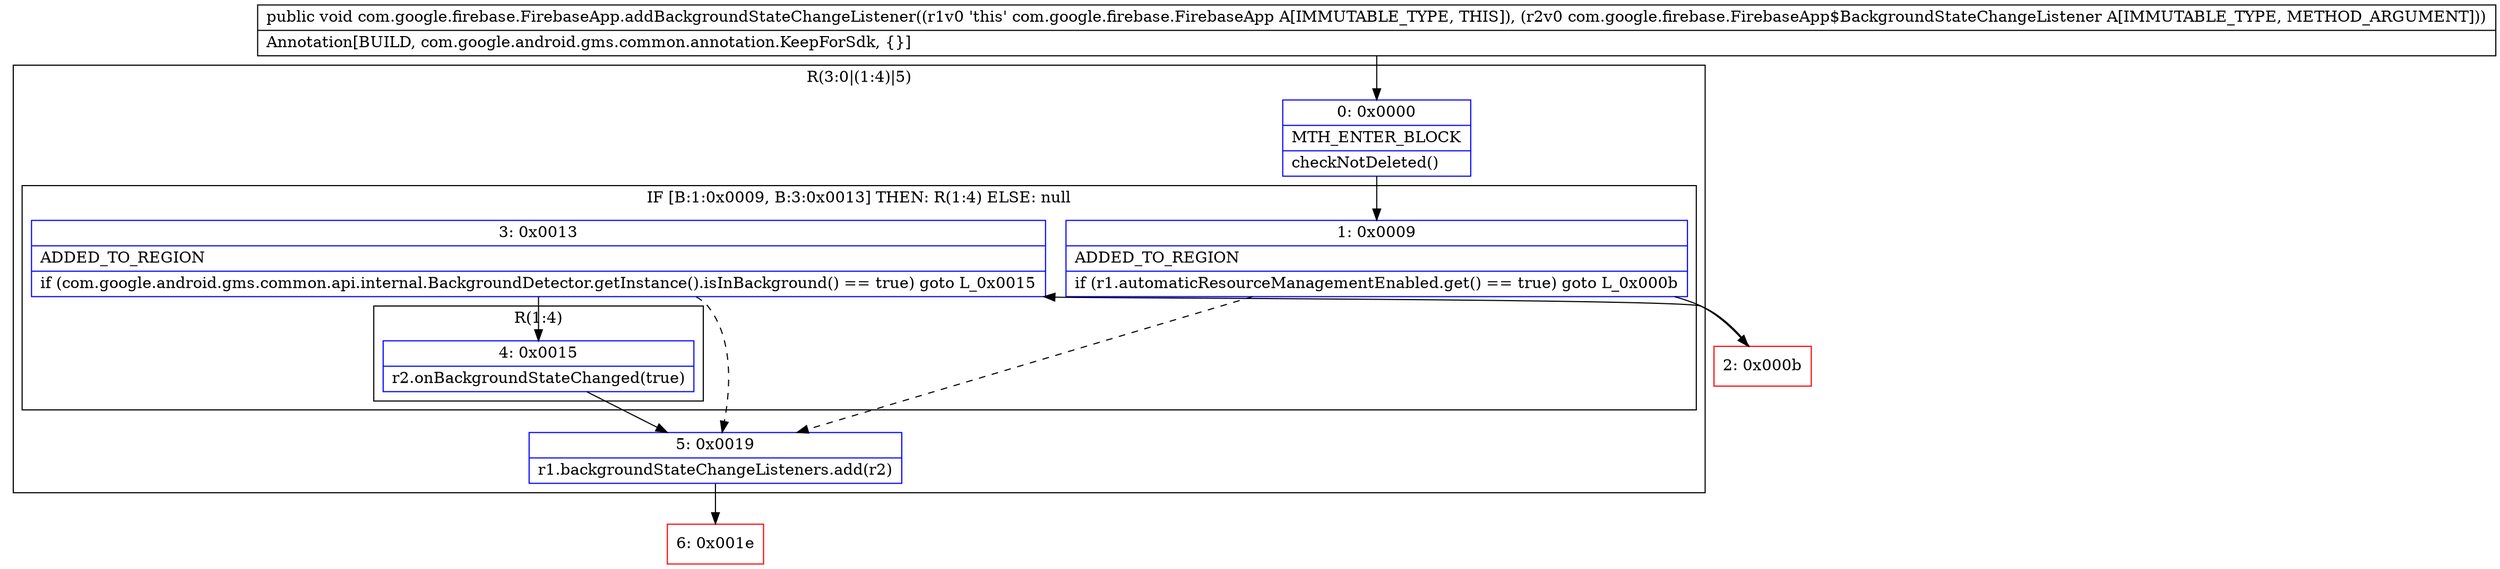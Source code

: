 digraph "CFG forcom.google.firebase.FirebaseApp.addBackgroundStateChangeListener(Lcom\/google\/firebase\/FirebaseApp$BackgroundStateChangeListener;)V" {
subgraph cluster_Region_846473277 {
label = "R(3:0|(1:4)|5)";
node [shape=record,color=blue];
Node_0 [shape=record,label="{0\:\ 0x0000|MTH_ENTER_BLOCK\l|checkNotDeleted()\l}"];
subgraph cluster_IfRegion_426470300 {
label = "IF [B:1:0x0009, B:3:0x0013] THEN: R(1:4) ELSE: null";
node [shape=record,color=blue];
Node_1 [shape=record,label="{1\:\ 0x0009|ADDED_TO_REGION\l|if (r1.automaticResourceManagementEnabled.get() == true) goto L_0x000b\l}"];
Node_3 [shape=record,label="{3\:\ 0x0013|ADDED_TO_REGION\l|if (com.google.android.gms.common.api.internal.BackgroundDetector.getInstance().isInBackground() == true) goto L_0x0015\l}"];
subgraph cluster_Region_1705462347 {
label = "R(1:4)";
node [shape=record,color=blue];
Node_4 [shape=record,label="{4\:\ 0x0015|r2.onBackgroundStateChanged(true)\l}"];
}
}
Node_5 [shape=record,label="{5\:\ 0x0019|r1.backgroundStateChangeListeners.add(r2)\l}"];
}
Node_2 [shape=record,color=red,label="{2\:\ 0x000b}"];
Node_6 [shape=record,color=red,label="{6\:\ 0x001e}"];
MethodNode[shape=record,label="{public void com.google.firebase.FirebaseApp.addBackgroundStateChangeListener((r1v0 'this' com.google.firebase.FirebaseApp A[IMMUTABLE_TYPE, THIS]), (r2v0 com.google.firebase.FirebaseApp$BackgroundStateChangeListener A[IMMUTABLE_TYPE, METHOD_ARGUMENT]))  | Annotation[BUILD, com.google.android.gms.common.annotation.KeepForSdk, \{\}]\l}"];
MethodNode -> Node_0;
Node_0 -> Node_1;
Node_1 -> Node_2;
Node_1 -> Node_5[style=dashed];
Node_3 -> Node_4;
Node_3 -> Node_5[style=dashed];
Node_4 -> Node_5;
Node_5 -> Node_6;
Node_2 -> Node_3;
}

